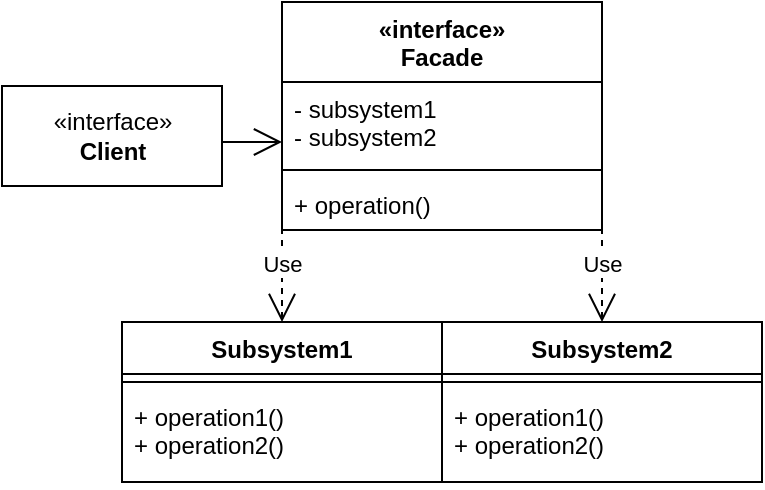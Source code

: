 <mxfile version="14.6.6" type="embed"><diagram id="wAKWtRomWVbUbl93O-DZ" name="Page-1"><mxGraphModel dx="730" dy="246" grid="1" gridSize="10" guides="1" tooltips="1" connect="1" arrows="1" fold="1" page="1" pageScale="1" pageWidth="850" pageHeight="1100" math="0" shadow="0"><root><mxCell id="0"/><mxCell id="1" parent="0"/><mxCell id="2" value="«interface»&#10;Facade" style="swimlane;fontStyle=1;align=center;verticalAlign=top;childLayout=stackLayout;horizontal=1;startSize=40;horizontalStack=0;resizeParent=1;resizeParentMax=0;resizeLast=0;collapsible=1;marginBottom=0;" vertex="1" parent="1"><mxGeometry x="320" y="100" width="160" height="114" as="geometry"/></mxCell><mxCell id="3" value="- subsystem1&#10;- subsystem2" style="text;strokeColor=none;fillColor=none;align=left;verticalAlign=top;spacingLeft=4;spacingRight=4;overflow=hidden;rotatable=0;points=[[0,0.5],[1,0.5]];portConstraint=eastwest;" vertex="1" parent="2"><mxGeometry y="40" width="160" height="40" as="geometry"/></mxCell><mxCell id="4" value="" style="line;strokeWidth=1;fillColor=none;align=left;verticalAlign=middle;spacingTop=-1;spacingLeft=3;spacingRight=3;rotatable=0;labelPosition=right;points=[];portConstraint=eastwest;" vertex="1" parent="2"><mxGeometry y="80" width="160" height="8" as="geometry"/></mxCell><mxCell id="5" value="+ operation()" style="text;strokeColor=none;fillColor=none;align=left;verticalAlign=top;spacingLeft=4;spacingRight=4;overflow=hidden;rotatable=0;points=[[0,0.5],[1,0.5]];portConstraint=eastwest;" vertex="1" parent="2"><mxGeometry y="88" width="160" height="26" as="geometry"/></mxCell><mxCell id="6" value="«interface»&lt;br&gt;&lt;b&gt;Client&lt;/b&gt;" style="html=1;" vertex="1" parent="1"><mxGeometry x="180" y="142" width="110" height="50" as="geometry"/></mxCell><mxCell id="7" value="Subsystem1" style="swimlane;fontStyle=1;align=center;verticalAlign=top;childLayout=stackLayout;horizontal=1;startSize=26;horizontalStack=0;resizeParent=1;resizeParentMax=0;resizeLast=0;collapsible=1;marginBottom=0;" vertex="1" parent="1"><mxGeometry x="240" y="260" width="160" height="80" as="geometry"/></mxCell><mxCell id="9" value="" style="line;strokeWidth=1;fillColor=none;align=left;verticalAlign=middle;spacingTop=-1;spacingLeft=3;spacingRight=3;rotatable=0;labelPosition=right;points=[];portConstraint=eastwest;" vertex="1" parent="7"><mxGeometry y="26" width="160" height="8" as="geometry"/></mxCell><mxCell id="10" value="+ operation1()&#10;+ operation2()" style="text;strokeColor=none;fillColor=none;align=left;verticalAlign=top;spacingLeft=4;spacingRight=4;overflow=hidden;rotatable=0;points=[[0,0.5],[1,0.5]];portConstraint=eastwest;" vertex="1" parent="7"><mxGeometry y="34" width="160" height="46" as="geometry"/></mxCell><mxCell id="11" value="Subsystem2" style="swimlane;fontStyle=1;align=center;verticalAlign=top;childLayout=stackLayout;horizontal=1;startSize=26;horizontalStack=0;resizeParent=1;resizeParentMax=0;resizeLast=0;collapsible=1;marginBottom=0;" vertex="1" parent="1"><mxGeometry x="400" y="260" width="160" height="80" as="geometry"/></mxCell><mxCell id="13" value="" style="line;strokeWidth=1;fillColor=none;align=left;verticalAlign=middle;spacingTop=-1;spacingLeft=3;spacingRight=3;rotatable=0;labelPosition=right;points=[];portConstraint=eastwest;" vertex="1" parent="11"><mxGeometry y="26" width="160" height="8" as="geometry"/></mxCell><mxCell id="14" value="+ operation1()&#10;+ operation2()" style="text;strokeColor=none;fillColor=none;align=left;verticalAlign=top;spacingLeft=4;spacingRight=4;overflow=hidden;rotatable=0;points=[[0,0.5],[1,0.5]];portConstraint=eastwest;" vertex="1" parent="11"><mxGeometry y="34" width="160" height="46" as="geometry"/></mxCell><mxCell id="15" value="" style="endArrow=open;endFill=1;endSize=12;html=1;" edge="1" parent="1"><mxGeometry width="160" relative="1" as="geometry"><mxPoint x="290" y="170" as="sourcePoint"/><mxPoint x="320" y="170" as="targetPoint"/></mxGeometry></mxCell><mxCell id="16" value="Use" style="endArrow=open;endSize=12;dashed=1;html=1;exitX=0;exitY=0.5;exitDx=0;exitDy=0;entryX=0.5;entryY=0;entryDx=0;entryDy=0;" edge="1" parent="1" source="5" target="7"><mxGeometry width="160" relative="1" as="geometry"><mxPoint x="260" y="230" as="sourcePoint"/><mxPoint x="420" y="230" as="targetPoint"/></mxGeometry></mxCell><mxCell id="18" value="Use" style="endArrow=open;endSize=12;dashed=1;html=1;exitX=1;exitY=0.5;exitDx=0;exitDy=0;entryX=0.5;entryY=0;entryDx=0;entryDy=0;" edge="1" parent="1" source="5" target="11"><mxGeometry width="160" relative="1" as="geometry"><mxPoint x="510" y="220" as="sourcePoint"/><mxPoint x="670" y="220" as="targetPoint"/></mxGeometry></mxCell></root></mxGraphModel></diagram></mxfile>